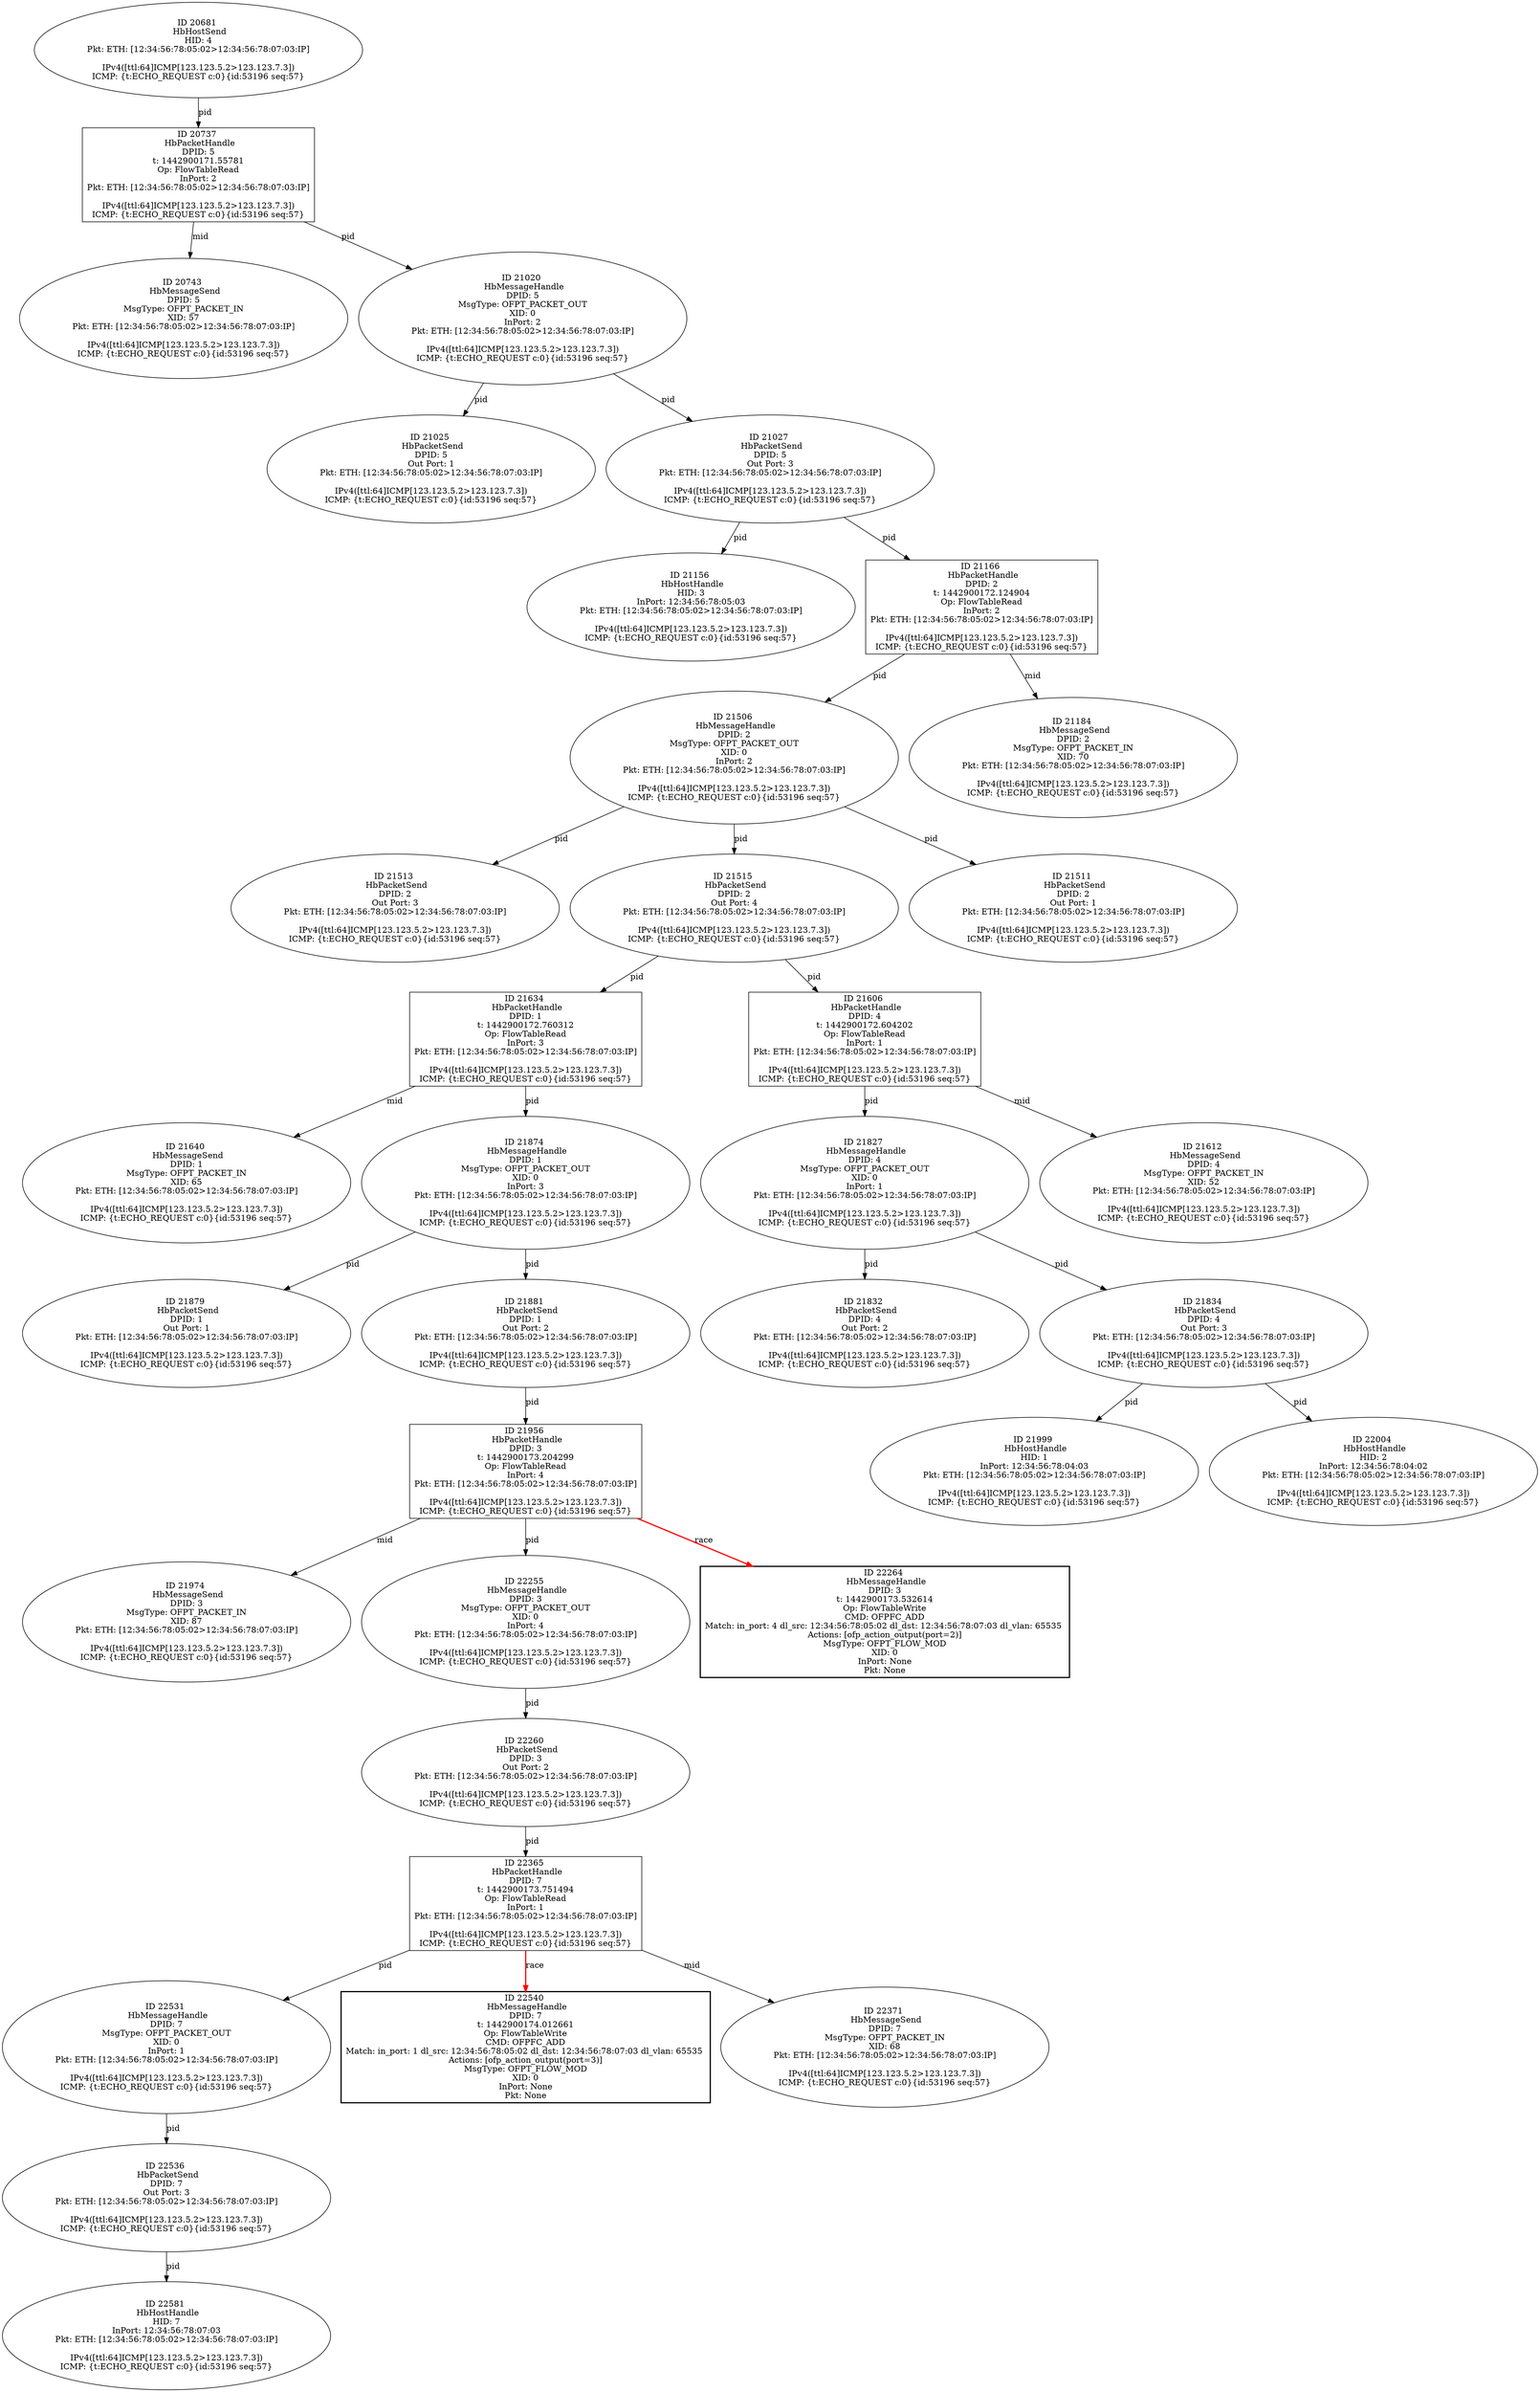strict digraph G {
20737 [shape=box, event=<hb_events.HbPacketHandle object at 0x10c688fd0>, label="ID 20737 
 HbPacketHandle
DPID: 5
t: 1442900171.55781
Op: FlowTableRead
InPort: 2
Pkt: ETH: [12:34:56:78:05:02>12:34:56:78:07:03:IP]

IPv4([ttl:64]ICMP[123.123.5.2>123.123.7.3])
ICMP: {t:ECHO_REQUEST c:0}{id:53196 seq:57}"];
21506 [shape=oval, event=<hb_events.HbMessageHandle object at 0x10c89d190>, label="ID 21506 
 HbMessageHandle
DPID: 2
MsgType: OFPT_PACKET_OUT
XID: 0
InPort: 2
Pkt: ETH: [12:34:56:78:05:02>12:34:56:78:07:03:IP]

IPv4([ttl:64]ICMP[123.123.5.2>123.123.7.3])
ICMP: {t:ECHO_REQUEST c:0}{id:53196 seq:57}"];
22531 [shape=oval, event=<hb_events.HbMessageHandle object at 0x10cb50350>, label="ID 22531 
 HbMessageHandle
DPID: 7
MsgType: OFPT_PACKET_OUT
XID: 0
InPort: 1
Pkt: ETH: [12:34:56:78:05:02>12:34:56:78:07:03:IP]

IPv4([ttl:64]ICMP[123.123.5.2>123.123.7.3])
ICMP: {t:ECHO_REQUEST c:0}{id:53196 seq:57}"];
20743 [shape=oval, event=<hb_events.HbMessageSend object at 0x10c68d750>, label="ID 20743 
 HbMessageSend
DPID: 5
MsgType: OFPT_PACKET_IN
XID: 57
Pkt: ETH: [12:34:56:78:05:02>12:34:56:78:07:03:IP]

IPv4([ttl:64]ICMP[123.123.5.2>123.123.7.3])
ICMP: {t:ECHO_REQUEST c:0}{id:53196 seq:57}"];
21640 [shape=oval, event=<hb_events.HbMessageSend object at 0x10c8e6f50>, label="ID 21640 
 HbMessageSend
DPID: 1
MsgType: OFPT_PACKET_IN
XID: 65
Pkt: ETH: [12:34:56:78:05:02>12:34:56:78:07:03:IP]

IPv4([ttl:64]ICMP[123.123.5.2>123.123.7.3])
ICMP: {t:ECHO_REQUEST c:0}{id:53196 seq:57}"];
21513 [shape=oval, event=<hb_events.HbPacketSend object at 0x10c89d910>, label="ID 21513 
 HbPacketSend
DPID: 2
Out Port: 3
Pkt: ETH: [12:34:56:78:05:02>12:34:56:78:07:03:IP]

IPv4([ttl:64]ICMP[123.123.5.2>123.123.7.3])
ICMP: {t:ECHO_REQUEST c:0}{id:53196 seq:57}"];
21515 [shape=oval, event=<hb_events.HbPacketSend object at 0x10c8acb50>, label="ID 21515 
 HbPacketSend
DPID: 2
Out Port: 4
Pkt: ETH: [12:34:56:78:05:02>12:34:56:78:07:03:IP]

IPv4([ttl:64]ICMP[123.123.5.2>123.123.7.3])
ICMP: {t:ECHO_REQUEST c:0}{id:53196 seq:57}"];
22540 [shape=box, style=bold, event=<hb_events.HbMessageHandle object at 0x10cb4a550>, label="ID 22540 
 HbMessageHandle
DPID: 7
t: 1442900174.012661
Op: FlowTableWrite
CMD: OFPFC_ADD
Match: in_port: 1 dl_src: 12:34:56:78:05:02 dl_dst: 12:34:56:78:07:03 dl_vlan: 65535 
Actions: [ofp_action_output(port=3)]
MsgType: OFPT_FLOW_MOD
XID: 0
InPort: None
Pkt: None"];
21634 [shape=box, event=<hb_events.HbPacketHandle object at 0x10c8e1dd0>, label="ID 21634 
 HbPacketHandle
DPID: 1
t: 1442900172.760312
Op: FlowTableRead
InPort: 3
Pkt: ETH: [12:34:56:78:05:02>12:34:56:78:07:03:IP]

IPv4([ttl:64]ICMP[123.123.5.2>123.123.7.3])
ICMP: {t:ECHO_REQUEST c:0}{id:53196 seq:57}"];
21999 [shape=oval, event=<hb_events.HbHostHandle object at 0x10c9b9f10>, label="ID 21999 
 HbHostHandle
HID: 1
InPort: 12:34:56:78:04:03
Pkt: ETH: [12:34:56:78:05:02>12:34:56:78:07:03:IP]

IPv4([ttl:64]ICMP[123.123.5.2>123.123.7.3])
ICMP: {t:ECHO_REQUEST c:0}{id:53196 seq:57}"];
21020 [shape=oval, event=<hb_events.HbMessageHandle object at 0x10c7492d0>, label="ID 21020 
 HbMessageHandle
DPID: 5
MsgType: OFPT_PACKET_OUT
XID: 0
InPort: 2
Pkt: ETH: [12:34:56:78:05:02>12:34:56:78:07:03:IP]

IPv4([ttl:64]ICMP[123.123.5.2>123.123.7.3])
ICMP: {t:ECHO_REQUEST c:0}{id:53196 seq:57}"];
21025 [shape=oval, event=<hb_events.HbPacketSend object at 0x10c7497d0>, label="ID 21025 
 HbPacketSend
DPID: 5
Out Port: 1
Pkt: ETH: [12:34:56:78:05:02>12:34:56:78:07:03:IP]

IPv4([ttl:64]ICMP[123.123.5.2>123.123.7.3])
ICMP: {t:ECHO_REQUEST c:0}{id:53196 seq:57}"];
21027 [shape=oval, event=<hb_events.HbPacketSend object at 0x10c749a10>, label="ID 21027 
 HbPacketSend
DPID: 5
Out Port: 3
Pkt: ETH: [12:34:56:78:05:02>12:34:56:78:07:03:IP]

IPv4([ttl:64]ICMP[123.123.5.2>123.123.7.3])
ICMP: {t:ECHO_REQUEST c:0}{id:53196 seq:57}"];
21156 [shape=oval, event=<hb_events.HbHostHandle object at 0x10c77d110>, label="ID 21156 
 HbHostHandle
HID: 3
InPort: 12:34:56:78:05:03
Pkt: ETH: [12:34:56:78:05:02>12:34:56:78:07:03:IP]

IPv4([ttl:64]ICMP[123.123.5.2>123.123.7.3])
ICMP: {t:ECHO_REQUEST c:0}{id:53196 seq:57}"];
21511 [shape=oval, event=<hb_events.HbPacketSend object at 0x10c89d710>, label="ID 21511 
 HbPacketSend
DPID: 2
Out Port: 1
Pkt: ETH: [12:34:56:78:05:02>12:34:56:78:07:03:IP]

IPv4([ttl:64]ICMP[123.123.5.2>123.123.7.3])
ICMP: {t:ECHO_REQUEST c:0}{id:53196 seq:57}"];
21166 [shape=box, event=<hb_events.HbPacketHandle object at 0x10c78fed0>, label="ID 21166 
 HbPacketHandle
DPID: 2
t: 1442900172.124904
Op: FlowTableRead
InPort: 2
Pkt: ETH: [12:34:56:78:05:02>12:34:56:78:07:03:IP]

IPv4([ttl:64]ICMP[123.123.5.2>123.123.7.3])
ICMP: {t:ECHO_REQUEST c:0}{id:53196 seq:57}"];
22536 [shape=oval, event=<hb_events.HbPacketSend object at 0x10cb50610>, label="ID 22536 
 HbPacketSend
DPID: 7
Out Port: 3
Pkt: ETH: [12:34:56:78:05:02>12:34:56:78:07:03:IP]

IPv4([ttl:64]ICMP[123.123.5.2>123.123.7.3])
ICMP: {t:ECHO_REQUEST c:0}{id:53196 seq:57}"];
22581 [shape=oval, event=<hb_events.HbHostHandle object at 0x10cb78850>, label="ID 22581 
 HbHostHandle
HID: 7
InPort: 12:34:56:78:07:03
Pkt: ETH: [12:34:56:78:05:02>12:34:56:78:07:03:IP]

IPv4([ttl:64]ICMP[123.123.5.2>123.123.7.3])
ICMP: {t:ECHO_REQUEST c:0}{id:53196 seq:57}"];
22004 [shape=oval, event=<hb_events.HbHostHandle object at 0x10c9c0390>, label="ID 22004 
 HbHostHandle
HID: 2
InPort: 12:34:56:78:04:02
Pkt: ETH: [12:34:56:78:05:02>12:34:56:78:07:03:IP]

IPv4([ttl:64]ICMP[123.123.5.2>123.123.7.3])
ICMP: {t:ECHO_REQUEST c:0}{id:53196 seq:57}"];
21184 [shape=oval, event=<hb_events.HbMessageSend object at 0x10c7b0450>, label="ID 21184 
 HbMessageSend
DPID: 2
MsgType: OFPT_PACKET_IN
XID: 70
Pkt: ETH: [12:34:56:78:05:02>12:34:56:78:07:03:IP]

IPv4([ttl:64]ICMP[123.123.5.2>123.123.7.3])
ICMP: {t:ECHO_REQUEST c:0}{id:53196 seq:57}"];
21827 [shape=oval, event=<hb_events.HbMessageHandle object at 0x10c96e550>, label="ID 21827 
 HbMessageHandle
DPID: 4
MsgType: OFPT_PACKET_OUT
XID: 0
InPort: 1
Pkt: ETH: [12:34:56:78:05:02>12:34:56:78:07:03:IP]

IPv4([ttl:64]ICMP[123.123.5.2>123.123.7.3])
ICMP: {t:ECHO_REQUEST c:0}{id:53196 seq:57}"];
21956 [shape=box, event=<hb_events.HbPacketHandle object at 0x10c9ad310>, label="ID 21956 
 HbPacketHandle
DPID: 3
t: 1442900173.204299
Op: FlowTableRead
InPort: 4
Pkt: ETH: [12:34:56:78:05:02>12:34:56:78:07:03:IP]

IPv4([ttl:64]ICMP[123.123.5.2>123.123.7.3])
ICMP: {t:ECHO_REQUEST c:0}{id:53196 seq:57}"];
21832 [shape=oval, event=<hb_events.HbPacketSend object at 0x10c96ead0>, label="ID 21832 
 HbPacketSend
DPID: 4
Out Port: 2
Pkt: ETH: [12:34:56:78:05:02>12:34:56:78:07:03:IP]

IPv4([ttl:64]ICMP[123.123.5.2>123.123.7.3])
ICMP: {t:ECHO_REQUEST c:0}{id:53196 seq:57}"];
20681 [shape=oval, event=<hb_events.HbHostSend object at 0x10c65da10>, label="ID 20681 
 HbHostSend
HID: 4
Pkt: ETH: [12:34:56:78:05:02>12:34:56:78:07:03:IP]

IPv4([ttl:64]ICMP[123.123.5.2>123.123.7.3])
ICMP: {t:ECHO_REQUEST c:0}{id:53196 seq:57}"];
21834 [shape=oval, event=<hb_events.HbPacketSend object at 0x10c96ec10>, label="ID 21834 
 HbPacketSend
DPID: 4
Out Port: 3
Pkt: ETH: [12:34:56:78:05:02>12:34:56:78:07:03:IP]

IPv4([ttl:64]ICMP[123.123.5.2>123.123.7.3])
ICMP: {t:ECHO_REQUEST c:0}{id:53196 seq:57}"];
21974 [shape=oval, event=<hb_events.HbMessageSend object at 0x10c9b93d0>, label="ID 21974 
 HbMessageSend
DPID: 3
MsgType: OFPT_PACKET_IN
XID: 87
Pkt: ETH: [12:34:56:78:05:02>12:34:56:78:07:03:IP]

IPv4([ttl:64]ICMP[123.123.5.2>123.123.7.3])
ICMP: {t:ECHO_REQUEST c:0}{id:53196 seq:57}"];
22365 [shape=box, event=<hb_events.HbPacketHandle object at 0x10cabde50>, label="ID 22365 
 HbPacketHandle
DPID: 7
t: 1442900173.751494
Op: FlowTableRead
InPort: 1
Pkt: ETH: [12:34:56:78:05:02>12:34:56:78:07:03:IP]

IPv4([ttl:64]ICMP[123.123.5.2>123.123.7.3])
ICMP: {t:ECHO_REQUEST c:0}{id:53196 seq:57}"];
22371 [shape=oval, event=<hb_events.HbMessageSend object at 0x10caca4d0>, label="ID 22371 
 HbMessageSend
DPID: 7
MsgType: OFPT_PACKET_IN
XID: 68
Pkt: ETH: [12:34:56:78:05:02>12:34:56:78:07:03:IP]

IPv4([ttl:64]ICMP[123.123.5.2>123.123.7.3])
ICMP: {t:ECHO_REQUEST c:0}{id:53196 seq:57}"];
21606 [shape=box, event=<hb_events.HbPacketHandle object at 0x10c8d3310>, label="ID 21606 
 HbPacketHandle
DPID: 4
t: 1442900172.604202
Op: FlowTableRead
InPort: 1
Pkt: ETH: [12:34:56:78:05:02>12:34:56:78:07:03:IP]

IPv4([ttl:64]ICMP[123.123.5.2>123.123.7.3])
ICMP: {t:ECHO_REQUEST c:0}{id:53196 seq:57}"];
21612 [shape=oval, event=<hb_events.HbMessageSend object at 0x10c8da590>, label="ID 21612 
 HbMessageSend
DPID: 4
MsgType: OFPT_PACKET_IN
XID: 52
Pkt: ETH: [12:34:56:78:05:02>12:34:56:78:07:03:IP]

IPv4([ttl:64]ICMP[123.123.5.2>123.123.7.3])
ICMP: {t:ECHO_REQUEST c:0}{id:53196 seq:57}"];
22255 [shape=oval, event=<hb_events.HbMessageHandle object at 0x10ca51bd0>, label="ID 22255 
 HbMessageHandle
DPID: 3
MsgType: OFPT_PACKET_OUT
XID: 0
InPort: 4
Pkt: ETH: [12:34:56:78:05:02>12:34:56:78:07:03:IP]

IPv4([ttl:64]ICMP[123.123.5.2>123.123.7.3])
ICMP: {t:ECHO_REQUEST c:0}{id:53196 seq:57}"];
21874 [shape=oval, event=<hb_events.HbMessageHandle object at 0x10c980610>, label="ID 21874 
 HbMessageHandle
DPID: 1
MsgType: OFPT_PACKET_OUT
XID: 0
InPort: 3
Pkt: ETH: [12:34:56:78:05:02>12:34:56:78:07:03:IP]

IPv4([ttl:64]ICMP[123.123.5.2>123.123.7.3])
ICMP: {t:ECHO_REQUEST c:0}{id:53196 seq:57}"];
22260 [shape=oval, event=<hb_events.HbPacketSend object at 0x10ca83f90>, label="ID 22260 
 HbPacketSend
DPID: 3
Out Port: 2
Pkt: ETH: [12:34:56:78:05:02>12:34:56:78:07:03:IP]

IPv4([ttl:64]ICMP[123.123.5.2>123.123.7.3])
ICMP: {t:ECHO_REQUEST c:0}{id:53196 seq:57}"];
21879 [shape=oval, event=<hb_events.HbPacketSend object at 0x10c980a50>, label="ID 21879 
 HbPacketSend
DPID: 1
Out Port: 1
Pkt: ETH: [12:34:56:78:05:02>12:34:56:78:07:03:IP]

IPv4([ttl:64]ICMP[123.123.5.2>123.123.7.3])
ICMP: {t:ECHO_REQUEST c:0}{id:53196 seq:57}"];
22264 [shape=box, style=bold, event=<hb_events.HbMessageHandle object at 0x10ca70350>, label="ID 22264 
 HbMessageHandle
DPID: 3
t: 1442900173.532614
Op: FlowTableWrite
CMD: OFPFC_ADD
Match: in_port: 4 dl_src: 12:34:56:78:05:02 dl_dst: 12:34:56:78:07:03 dl_vlan: 65535 
Actions: [ofp_action_output(port=2)]
MsgType: OFPT_FLOW_MOD
XID: 0
InPort: None
Pkt: None"];
21881 [shape=oval, event=<hb_events.HbPacketSend object at 0x10c98d550>, label="ID 21881 
 HbPacketSend
DPID: 1
Out Port: 2
Pkt: ETH: [12:34:56:78:05:02>12:34:56:78:07:03:IP]

IPv4([ttl:64]ICMP[123.123.5.2>123.123.7.3])
ICMP: {t:ECHO_REQUEST c:0}{id:53196 seq:57}"];
20737 -> 21020  [rel=pid, label=pid];
20737 -> 20743  [rel=mid, label=mid];
21506 -> 21513  [rel=pid, label=pid];
21506 -> 21515  [rel=pid, label=pid];
21506 -> 21511  [rel=pid, label=pid];
22531 -> 22536  [rel=pid, label=pid];
21515 -> 21634  [rel=pid, label=pid];
21515 -> 21606  [rel=pid, label=pid];
21634 -> 21640  [rel=mid, label=mid];
21634 -> 21874  [rel=pid, label=pid];
22255 -> 22260  [rel=pid, label=pid];
21020 -> 21025  [rel=pid, label=pid];
21020 -> 21027  [rel=pid, label=pid];
21027 -> 21156  [rel=pid, label=pid];
21027 -> 21166  [rel=pid, label=pid];
21166 -> 21184  [rel=mid, label=mid];
21166 -> 21506  [rel=pid, label=pid];
22536 -> 22581  [rel=pid, label=pid];
22260 -> 22365  [rel=pid, label=pid];
21827 -> 21832  [rel=pid, label=pid];
21827 -> 21834  [rel=pid, label=pid];
21956 -> 22264  [harmful=True, color=red, style=bold, rel=race, label=race];
21956 -> 21974  [rel=mid, label=mid];
21956 -> 22255  [rel=pid, label=pid];
20681 -> 20737  [rel=pid, label=pid];
21834 -> 22004  [rel=pid, label=pid];
21834 -> 21999  [rel=pid, label=pid];
22365 -> 22531  [rel=pid, label=pid];
22365 -> 22540  [harmful=True, color=red, style=bold, rel=race, label=race];
22365 -> 22371  [rel=mid, label=mid];
21606 -> 21827  [rel=pid, label=pid];
21606 -> 21612  [rel=mid, label=mid];
21874 -> 21881  [rel=pid, label=pid];
21874 -> 21879  [rel=pid, label=pid];
21881 -> 21956  [rel=pid, label=pid];
}
